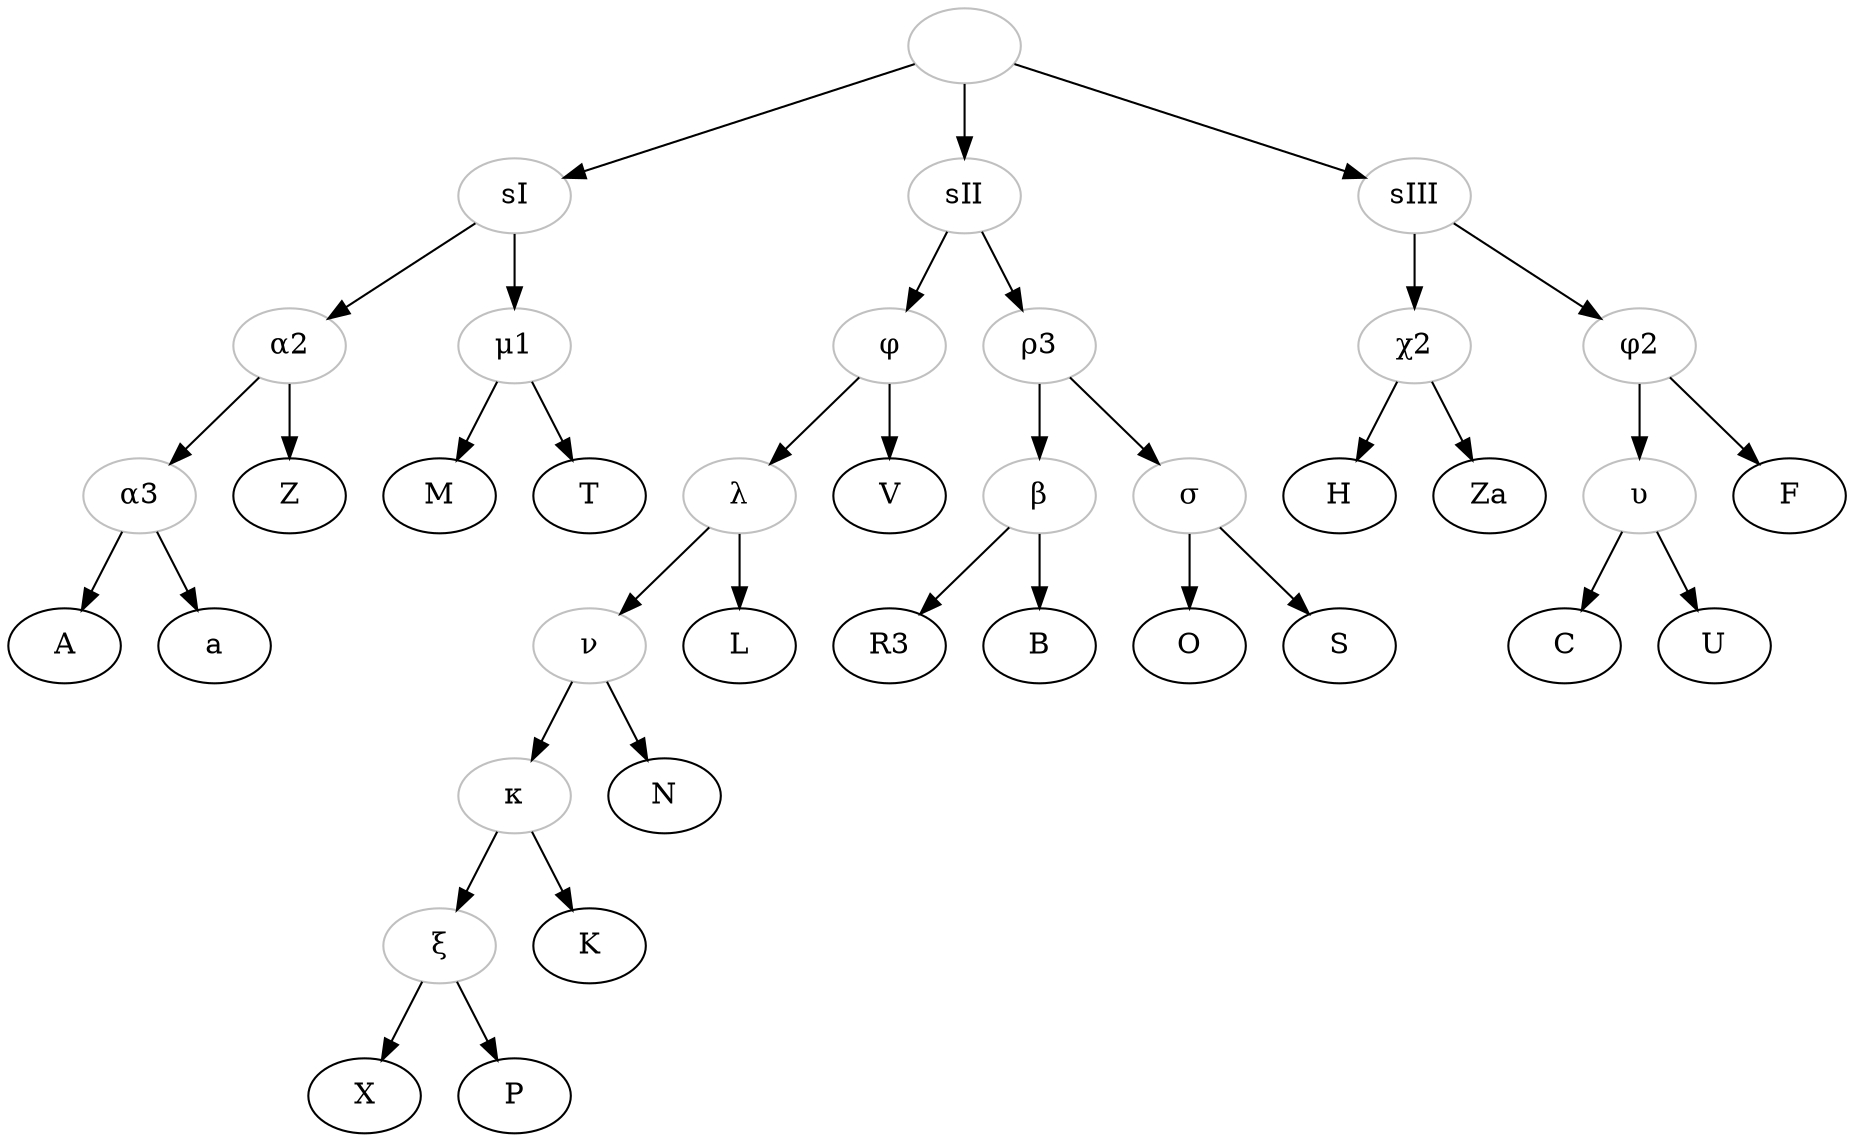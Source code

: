 digraph {
1[label="", color="grey"];
alpha2[label="α2"color="grey"];
alpha3[label="α3"color="grey"];
beta[label="β", color="grey"];
chi2[label="χ2", color="grey"];
kappa[label="κ", color="grey"];
ksi[label="ξ", color="grey"];
lambda[label="λ", color="grey"];
mu1[label="μ1", color="grey"];
nu[label="ν", color="grey"];
phi[label="φ", color="grey"];
phi2[label="φ2", color="grey"];
rho3[label="ρ3", color="grey"];
sI[color="grey"];
sigma[label="σ", color="grey"];
sII[color="grey"];
sIII[color="grey"];
upsilon[label="υ", color="grey"];
1->sI;
sI->mu1;
mu1->M;
mu1->T;
sI->alpha2;
alpha2->Z;
alpha2->alpha3;
alpha3->A;
alpha3->a;
1->sII;
sII->rho3;
rho3->sigma;
sigma->O;
sigma->S;
rho3->beta;
beta->R3;
beta->B;
sII->phi;
phi->V;
phi->lambda;
lambda->L;
lambda->nu;
nu->N;
nu->kappa;
kappa->K;
kappa->ksi;
ksi->X;
ksi->P;
1->sIII;
sIII->chi2;
chi2->H;
chi2->Za;
sIII->phi2;
phi2->F;
phi2->upsilon;
upsilon->C;
upsilon->U;
}
